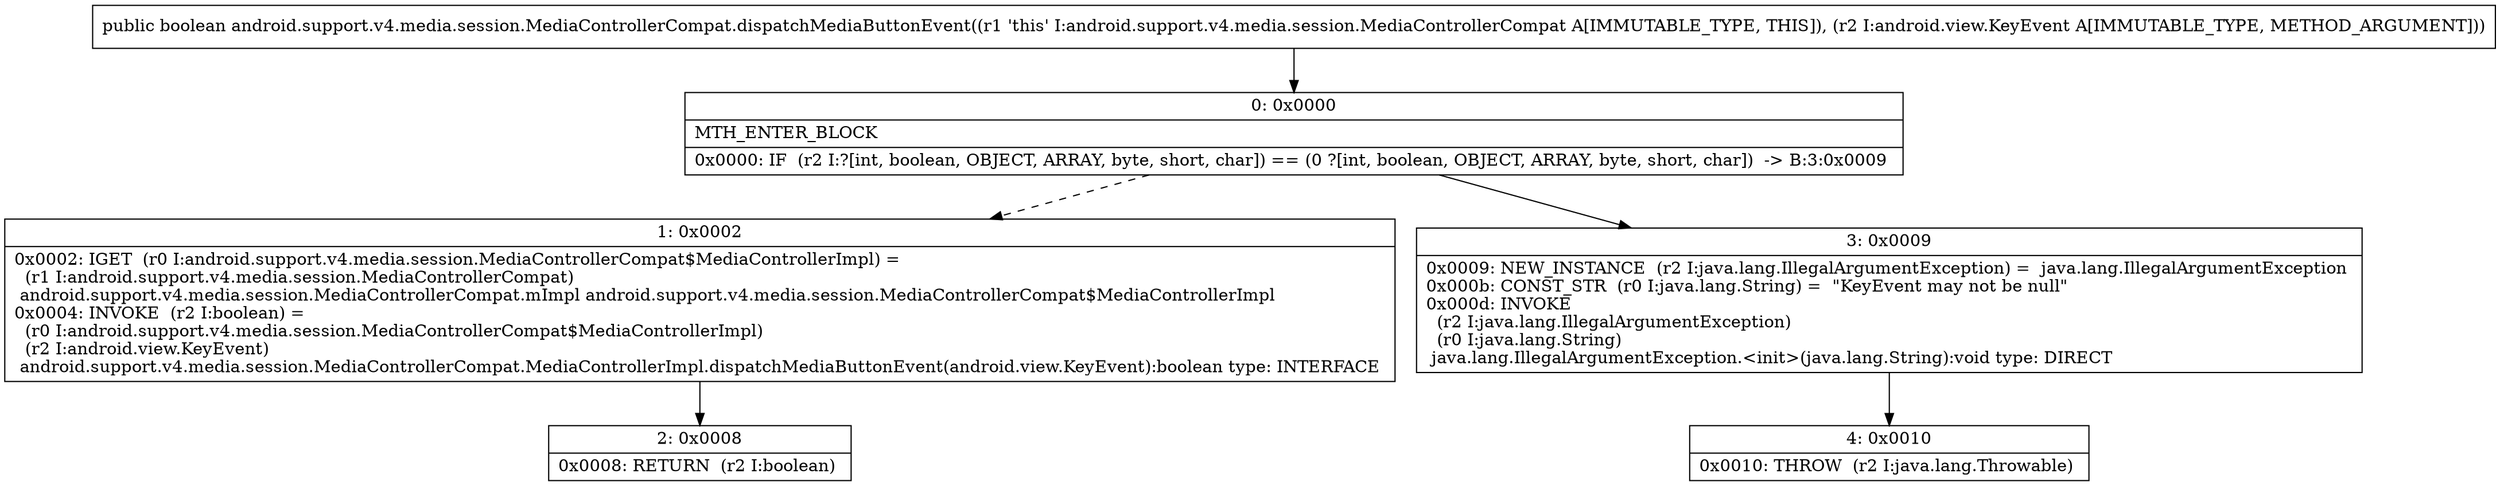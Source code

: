 digraph "CFG forandroid.support.v4.media.session.MediaControllerCompat.dispatchMediaButtonEvent(Landroid\/view\/KeyEvent;)Z" {
Node_0 [shape=record,label="{0\:\ 0x0000|MTH_ENTER_BLOCK\l|0x0000: IF  (r2 I:?[int, boolean, OBJECT, ARRAY, byte, short, char]) == (0 ?[int, boolean, OBJECT, ARRAY, byte, short, char])  \-\> B:3:0x0009 \l}"];
Node_1 [shape=record,label="{1\:\ 0x0002|0x0002: IGET  (r0 I:android.support.v4.media.session.MediaControllerCompat$MediaControllerImpl) = \l  (r1 I:android.support.v4.media.session.MediaControllerCompat)\l android.support.v4.media.session.MediaControllerCompat.mImpl android.support.v4.media.session.MediaControllerCompat$MediaControllerImpl \l0x0004: INVOKE  (r2 I:boolean) = \l  (r0 I:android.support.v4.media.session.MediaControllerCompat$MediaControllerImpl)\l  (r2 I:android.view.KeyEvent)\l android.support.v4.media.session.MediaControllerCompat.MediaControllerImpl.dispatchMediaButtonEvent(android.view.KeyEvent):boolean type: INTERFACE \l}"];
Node_2 [shape=record,label="{2\:\ 0x0008|0x0008: RETURN  (r2 I:boolean) \l}"];
Node_3 [shape=record,label="{3\:\ 0x0009|0x0009: NEW_INSTANCE  (r2 I:java.lang.IllegalArgumentException) =  java.lang.IllegalArgumentException \l0x000b: CONST_STR  (r0 I:java.lang.String) =  \"KeyEvent may not be null\" \l0x000d: INVOKE  \l  (r2 I:java.lang.IllegalArgumentException)\l  (r0 I:java.lang.String)\l java.lang.IllegalArgumentException.\<init\>(java.lang.String):void type: DIRECT \l}"];
Node_4 [shape=record,label="{4\:\ 0x0010|0x0010: THROW  (r2 I:java.lang.Throwable) \l}"];
MethodNode[shape=record,label="{public boolean android.support.v4.media.session.MediaControllerCompat.dispatchMediaButtonEvent((r1 'this' I:android.support.v4.media.session.MediaControllerCompat A[IMMUTABLE_TYPE, THIS]), (r2 I:android.view.KeyEvent A[IMMUTABLE_TYPE, METHOD_ARGUMENT])) }"];
MethodNode -> Node_0;
Node_0 -> Node_1[style=dashed];
Node_0 -> Node_3;
Node_1 -> Node_2;
Node_3 -> Node_4;
}

